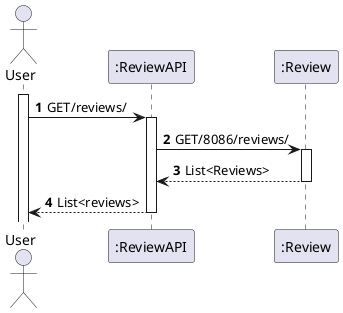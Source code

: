 @startuml
'https://plantuml.com/sequence-diagram


autoactivate on
autonumber

actor "User" as User
participant ":ReviewAPI" as rev1
participant ":Review" as rev2

activate User

User -> rev1: GET/reviews/
rev1 -> rev2: GET/8086/reviews/
rev2 -->rev1: List<Reviews>
rev1 --> User: List<reviews>

@enduml